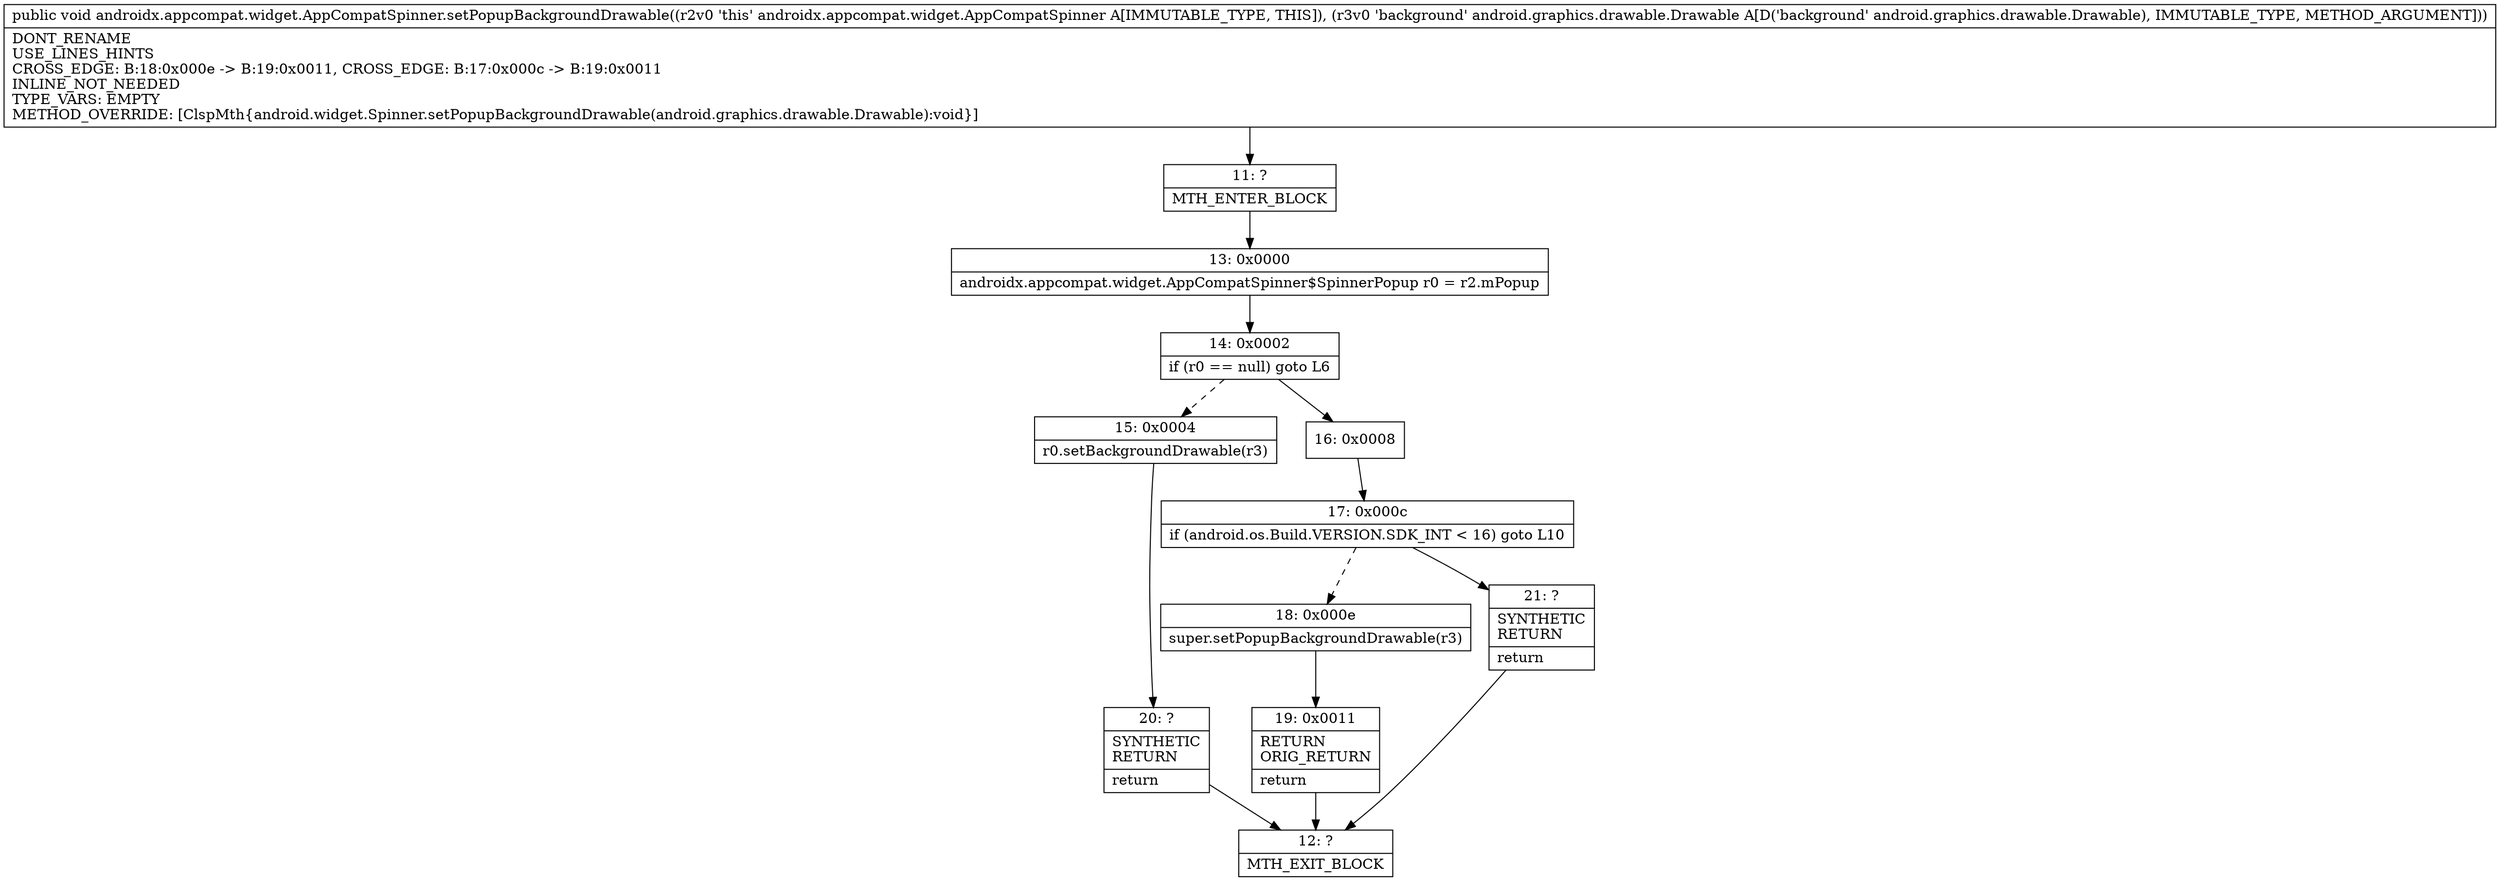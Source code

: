 digraph "CFG forandroidx.appcompat.widget.AppCompatSpinner.setPopupBackgroundDrawable(Landroid\/graphics\/drawable\/Drawable;)V" {
Node_11 [shape=record,label="{11\:\ ?|MTH_ENTER_BLOCK\l}"];
Node_13 [shape=record,label="{13\:\ 0x0000|androidx.appcompat.widget.AppCompatSpinner$SpinnerPopup r0 = r2.mPopup\l}"];
Node_14 [shape=record,label="{14\:\ 0x0002|if (r0 == null) goto L6\l}"];
Node_15 [shape=record,label="{15\:\ 0x0004|r0.setBackgroundDrawable(r3)\l}"];
Node_20 [shape=record,label="{20\:\ ?|SYNTHETIC\lRETURN\l|return\l}"];
Node_12 [shape=record,label="{12\:\ ?|MTH_EXIT_BLOCK\l}"];
Node_16 [shape=record,label="{16\:\ 0x0008}"];
Node_17 [shape=record,label="{17\:\ 0x000c|if (android.os.Build.VERSION.SDK_INT \< 16) goto L10\l}"];
Node_18 [shape=record,label="{18\:\ 0x000e|super.setPopupBackgroundDrawable(r3)\l}"];
Node_19 [shape=record,label="{19\:\ 0x0011|RETURN\lORIG_RETURN\l|return\l}"];
Node_21 [shape=record,label="{21\:\ ?|SYNTHETIC\lRETURN\l|return\l}"];
MethodNode[shape=record,label="{public void androidx.appcompat.widget.AppCompatSpinner.setPopupBackgroundDrawable((r2v0 'this' androidx.appcompat.widget.AppCompatSpinner A[IMMUTABLE_TYPE, THIS]), (r3v0 'background' android.graphics.drawable.Drawable A[D('background' android.graphics.drawable.Drawable), IMMUTABLE_TYPE, METHOD_ARGUMENT]))  | DONT_RENAME\lUSE_LINES_HINTS\lCROSS_EDGE: B:18:0x000e \-\> B:19:0x0011, CROSS_EDGE: B:17:0x000c \-\> B:19:0x0011\lINLINE_NOT_NEEDED\lTYPE_VARS: EMPTY\lMETHOD_OVERRIDE: [ClspMth\{android.widget.Spinner.setPopupBackgroundDrawable(android.graphics.drawable.Drawable):void\}]\l}"];
MethodNode -> Node_11;Node_11 -> Node_13;
Node_13 -> Node_14;
Node_14 -> Node_15[style=dashed];
Node_14 -> Node_16;
Node_15 -> Node_20;
Node_20 -> Node_12;
Node_16 -> Node_17;
Node_17 -> Node_18[style=dashed];
Node_17 -> Node_21;
Node_18 -> Node_19;
Node_19 -> Node_12;
Node_21 -> Node_12;
}

